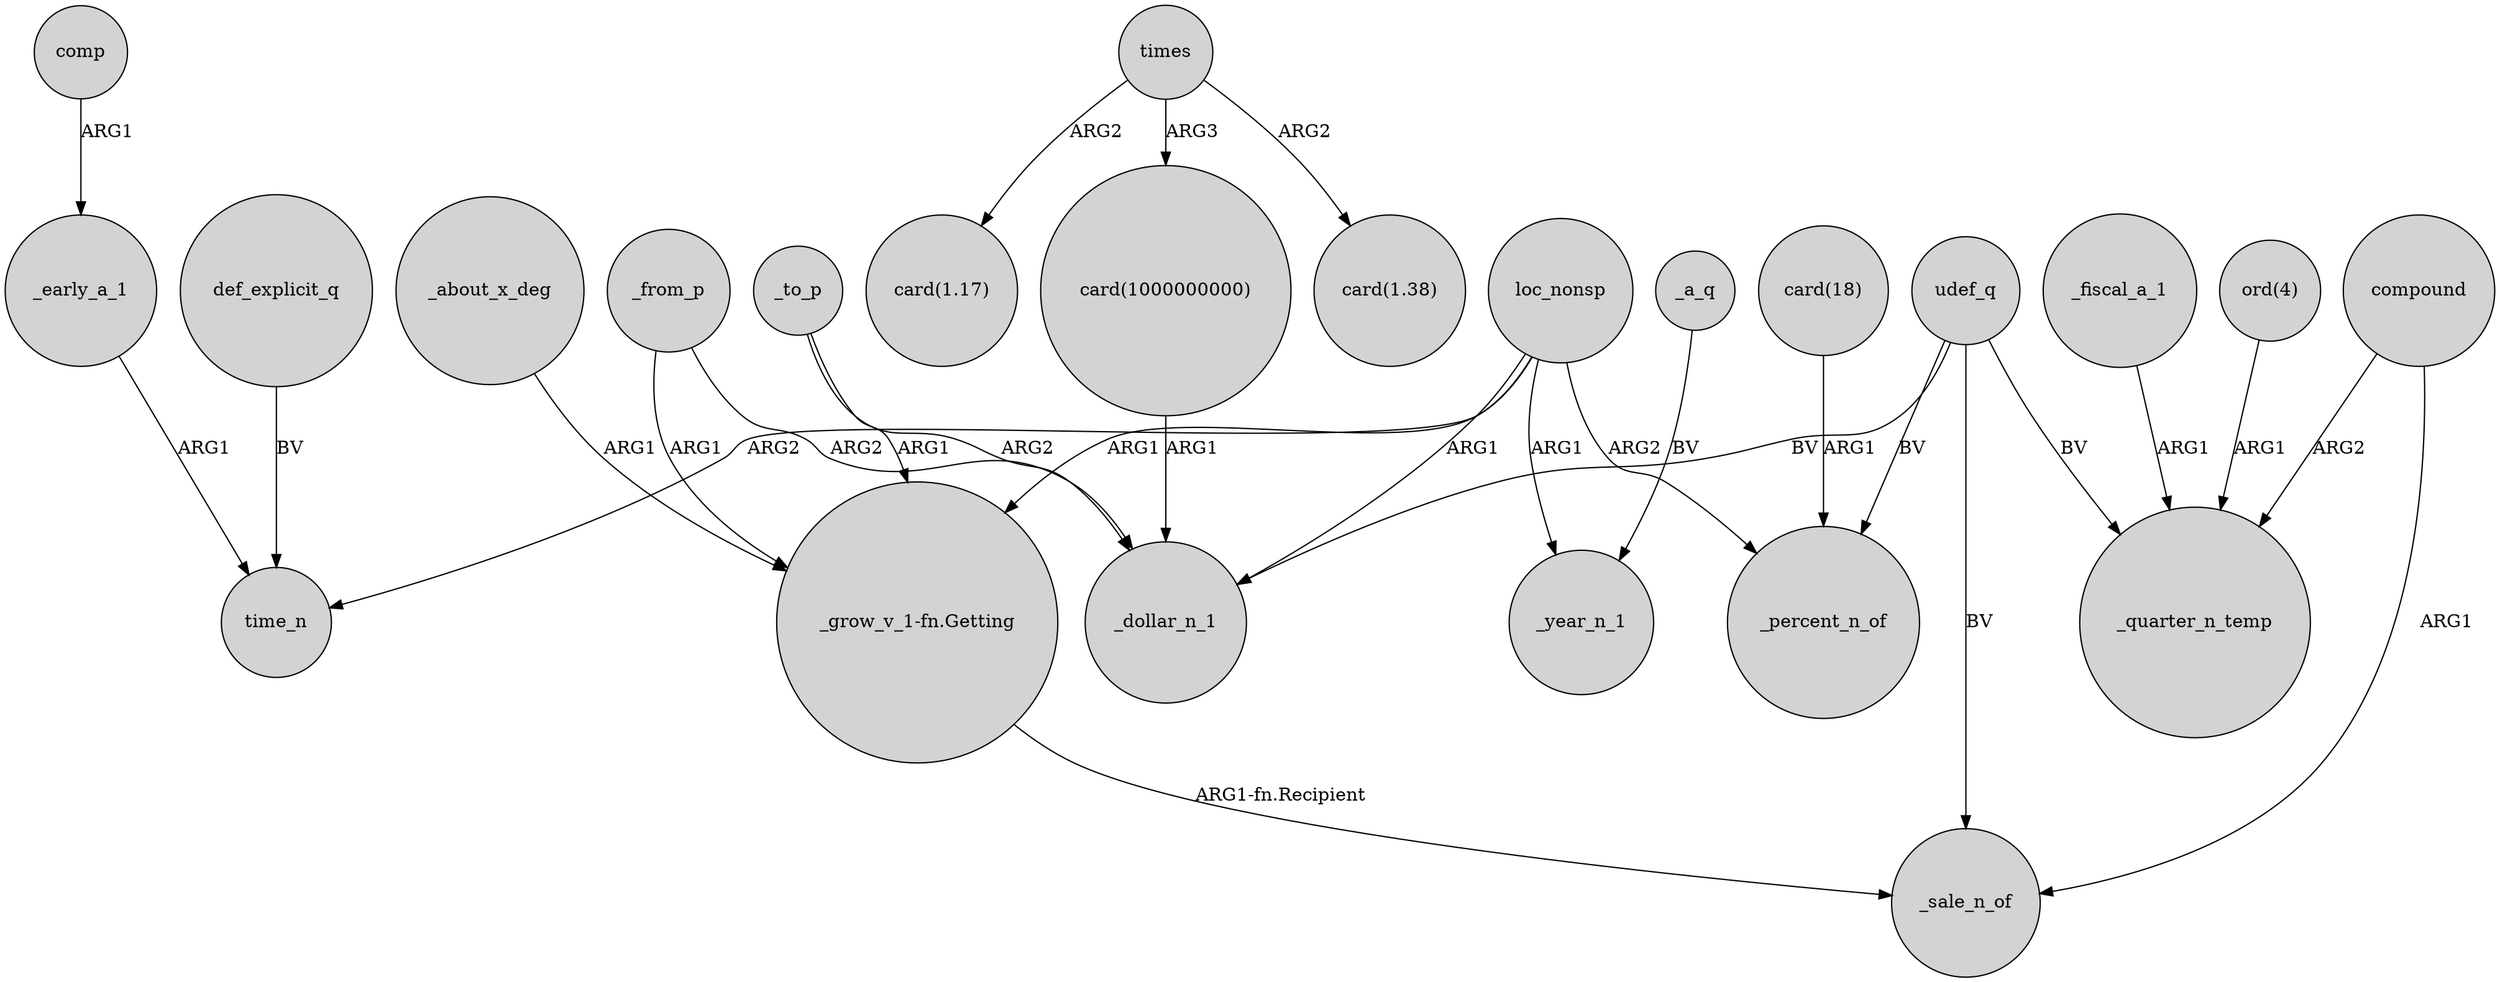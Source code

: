 digraph {
	node [shape=circle style=filled]
	_early_a_1 -> time_n [label=ARG1]
	"card(1000000000)" -> _dollar_n_1 [label=ARG1]
	_to_p -> "_grow_v_1-fn.Getting" [label=ARG1]
	loc_nonsp -> _dollar_n_1 [label=ARG1]
	times -> "card(1.17)" [label=ARG2]
	"card(18)" -> _percent_n_of [label=ARG1]
	loc_nonsp -> _year_n_1 [label=ARG1]
	"_grow_v_1-fn.Getting" -> _sale_n_of [label="ARG1-fn.Recipient"]
	comp -> _early_a_1 [label=ARG1]
	udef_q -> _sale_n_of [label=BV]
	_to_p -> _dollar_n_1 [label=ARG2]
	_about_x_deg -> "_grow_v_1-fn.Getting" [label=ARG1]
	times -> "card(1000000000)" [label=ARG3]
	_a_q -> _year_n_1 [label=BV]
	compound -> _quarter_n_temp [label=ARG2]
	udef_q -> _percent_n_of [label=BV]
	udef_q -> _dollar_n_1 [label=BV]
	"ord(4)" -> _quarter_n_temp [label=ARG1]
	udef_q -> _quarter_n_temp [label=BV]
	loc_nonsp -> "_grow_v_1-fn.Getting" [label=ARG1]
	def_explicit_q -> time_n [label=BV]
	loc_nonsp -> time_n [label=ARG2]
	_from_p -> "_grow_v_1-fn.Getting" [label=ARG1]
	_fiscal_a_1 -> _quarter_n_temp [label=ARG1]
	times -> "card(1.38)" [label=ARG2]
	_from_p -> _dollar_n_1 [label=ARG2]
	compound -> _sale_n_of [label=ARG1]
	loc_nonsp -> _percent_n_of [label=ARG2]
}
